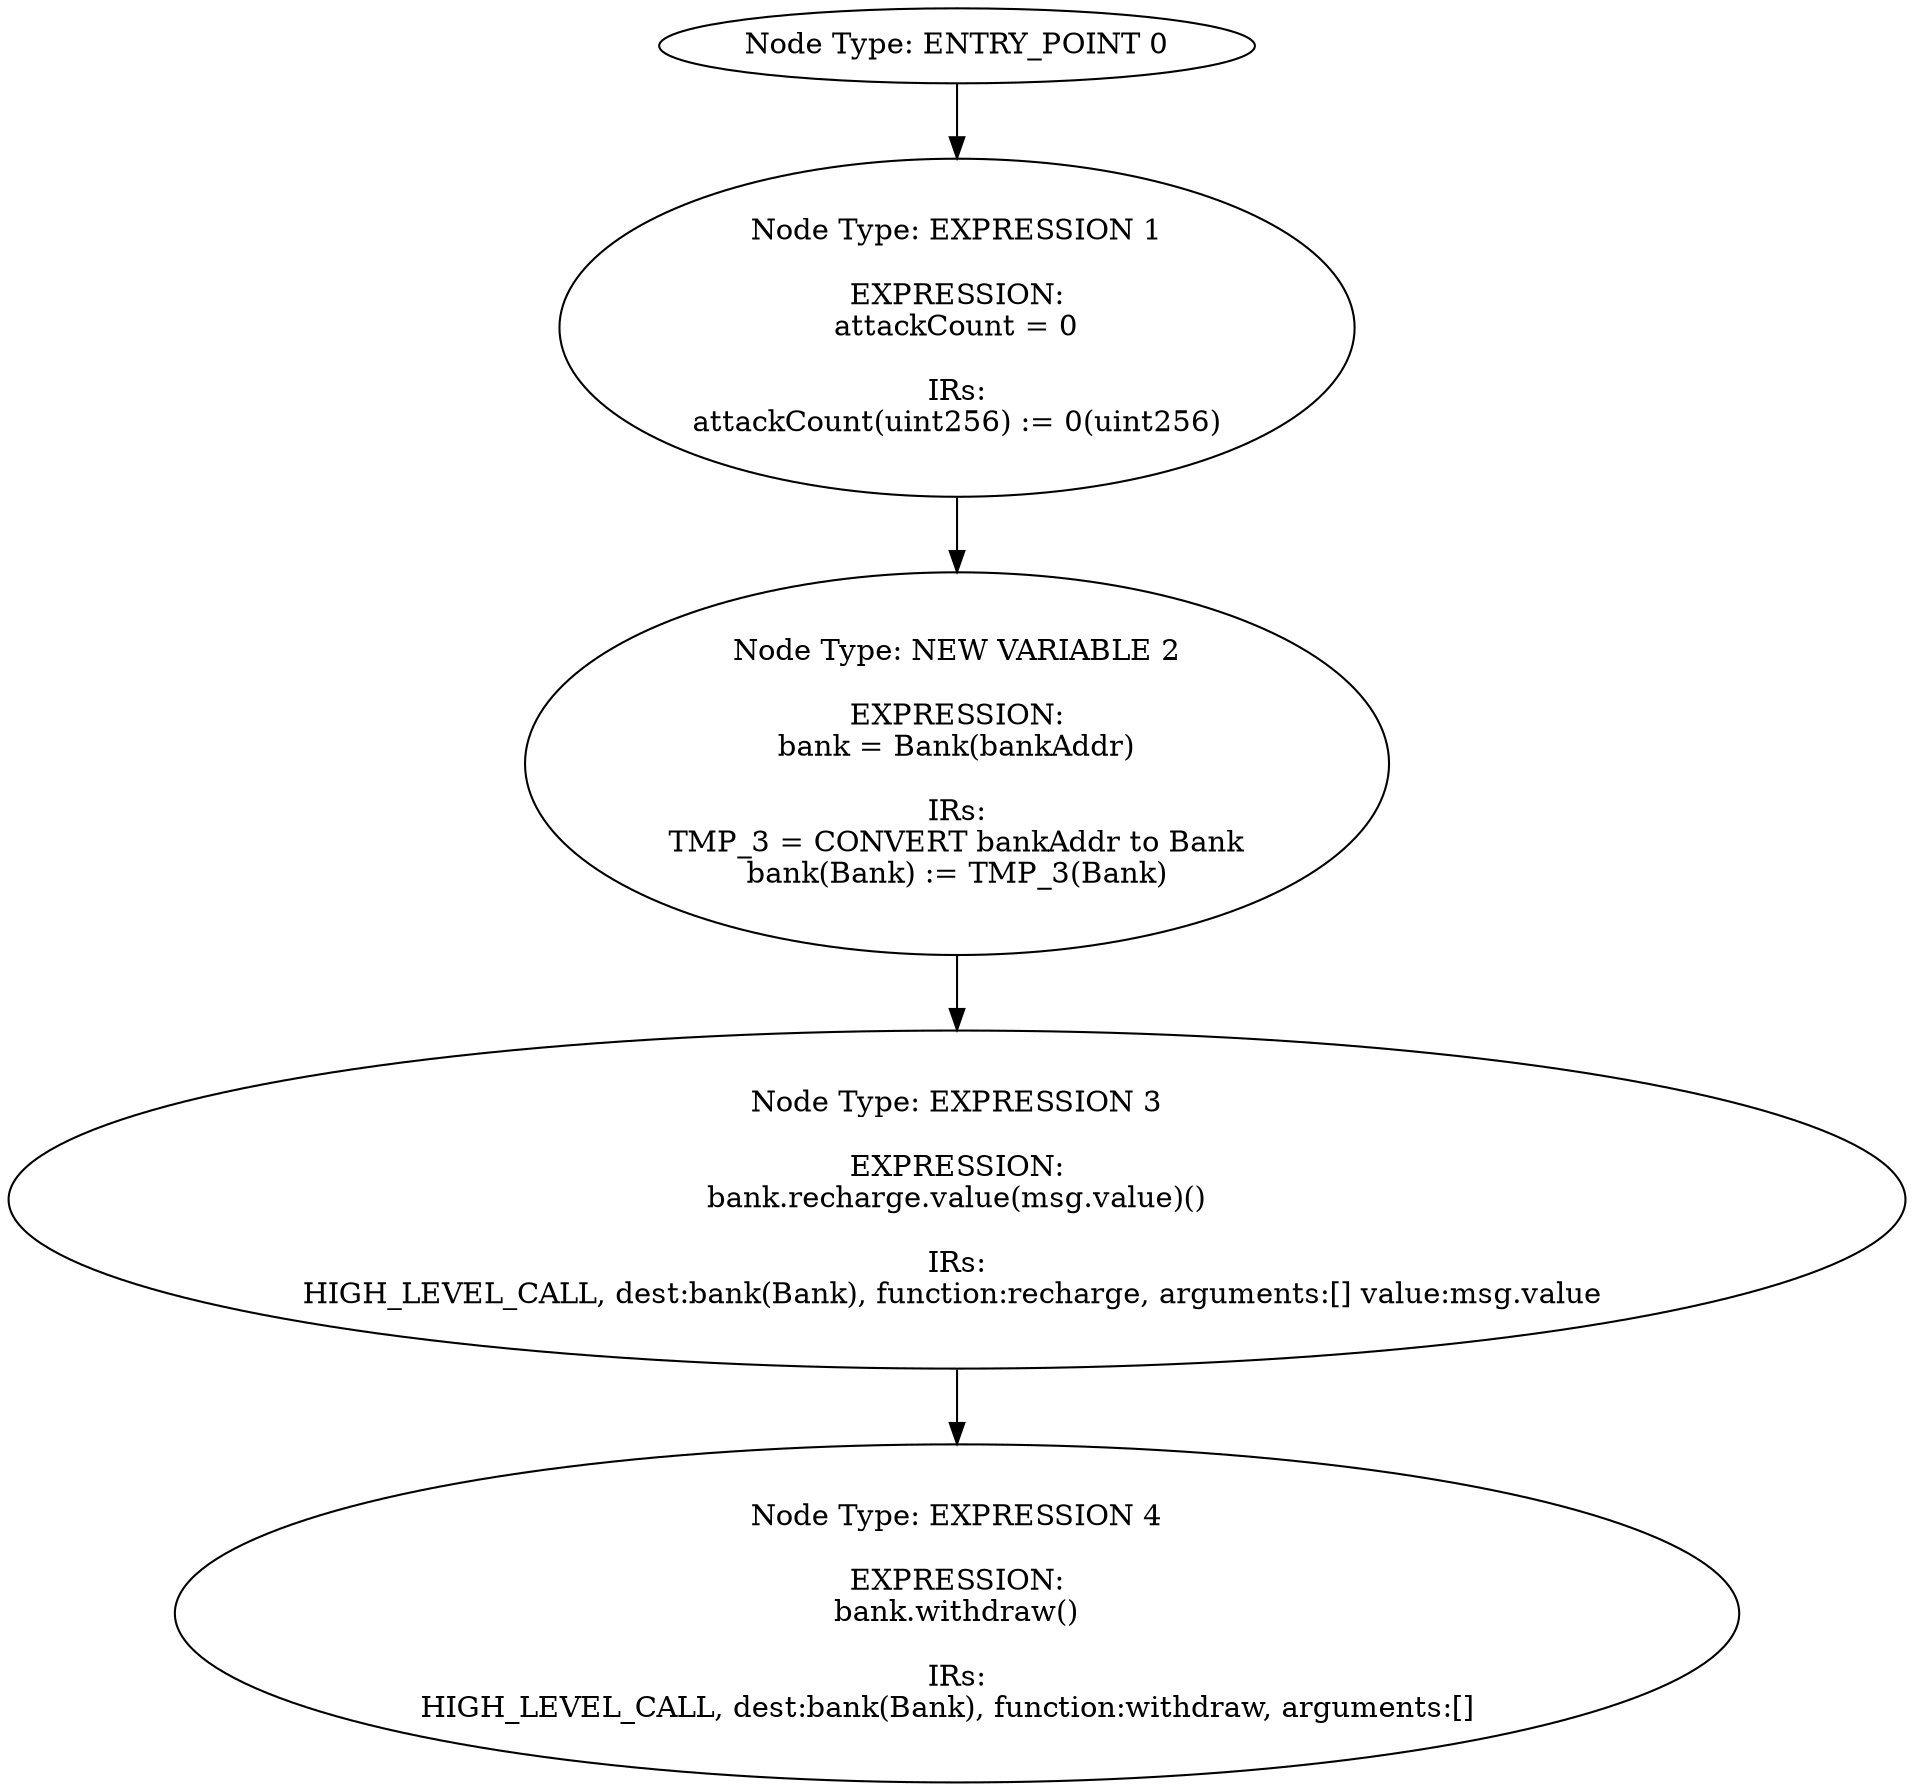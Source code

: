 digraph{
0[label="Node Type: ENTRY_POINT 0
"];
0->1;
1[label="Node Type: EXPRESSION 1

EXPRESSION:
attackCount = 0

IRs:
attackCount(uint256) := 0(uint256)"];
1->2;
2[label="Node Type: NEW VARIABLE 2

EXPRESSION:
bank = Bank(bankAddr)

IRs:
TMP_3 = CONVERT bankAddr to Bank
bank(Bank) := TMP_3(Bank)"];
2->3;
3[label="Node Type: EXPRESSION 3

EXPRESSION:
bank.recharge.value(msg.value)()

IRs:
HIGH_LEVEL_CALL, dest:bank(Bank), function:recharge, arguments:[] value:msg.value "];
3->4;
4[label="Node Type: EXPRESSION 4

EXPRESSION:
bank.withdraw()

IRs:
HIGH_LEVEL_CALL, dest:bank(Bank), function:withdraw, arguments:[]  "];
}
